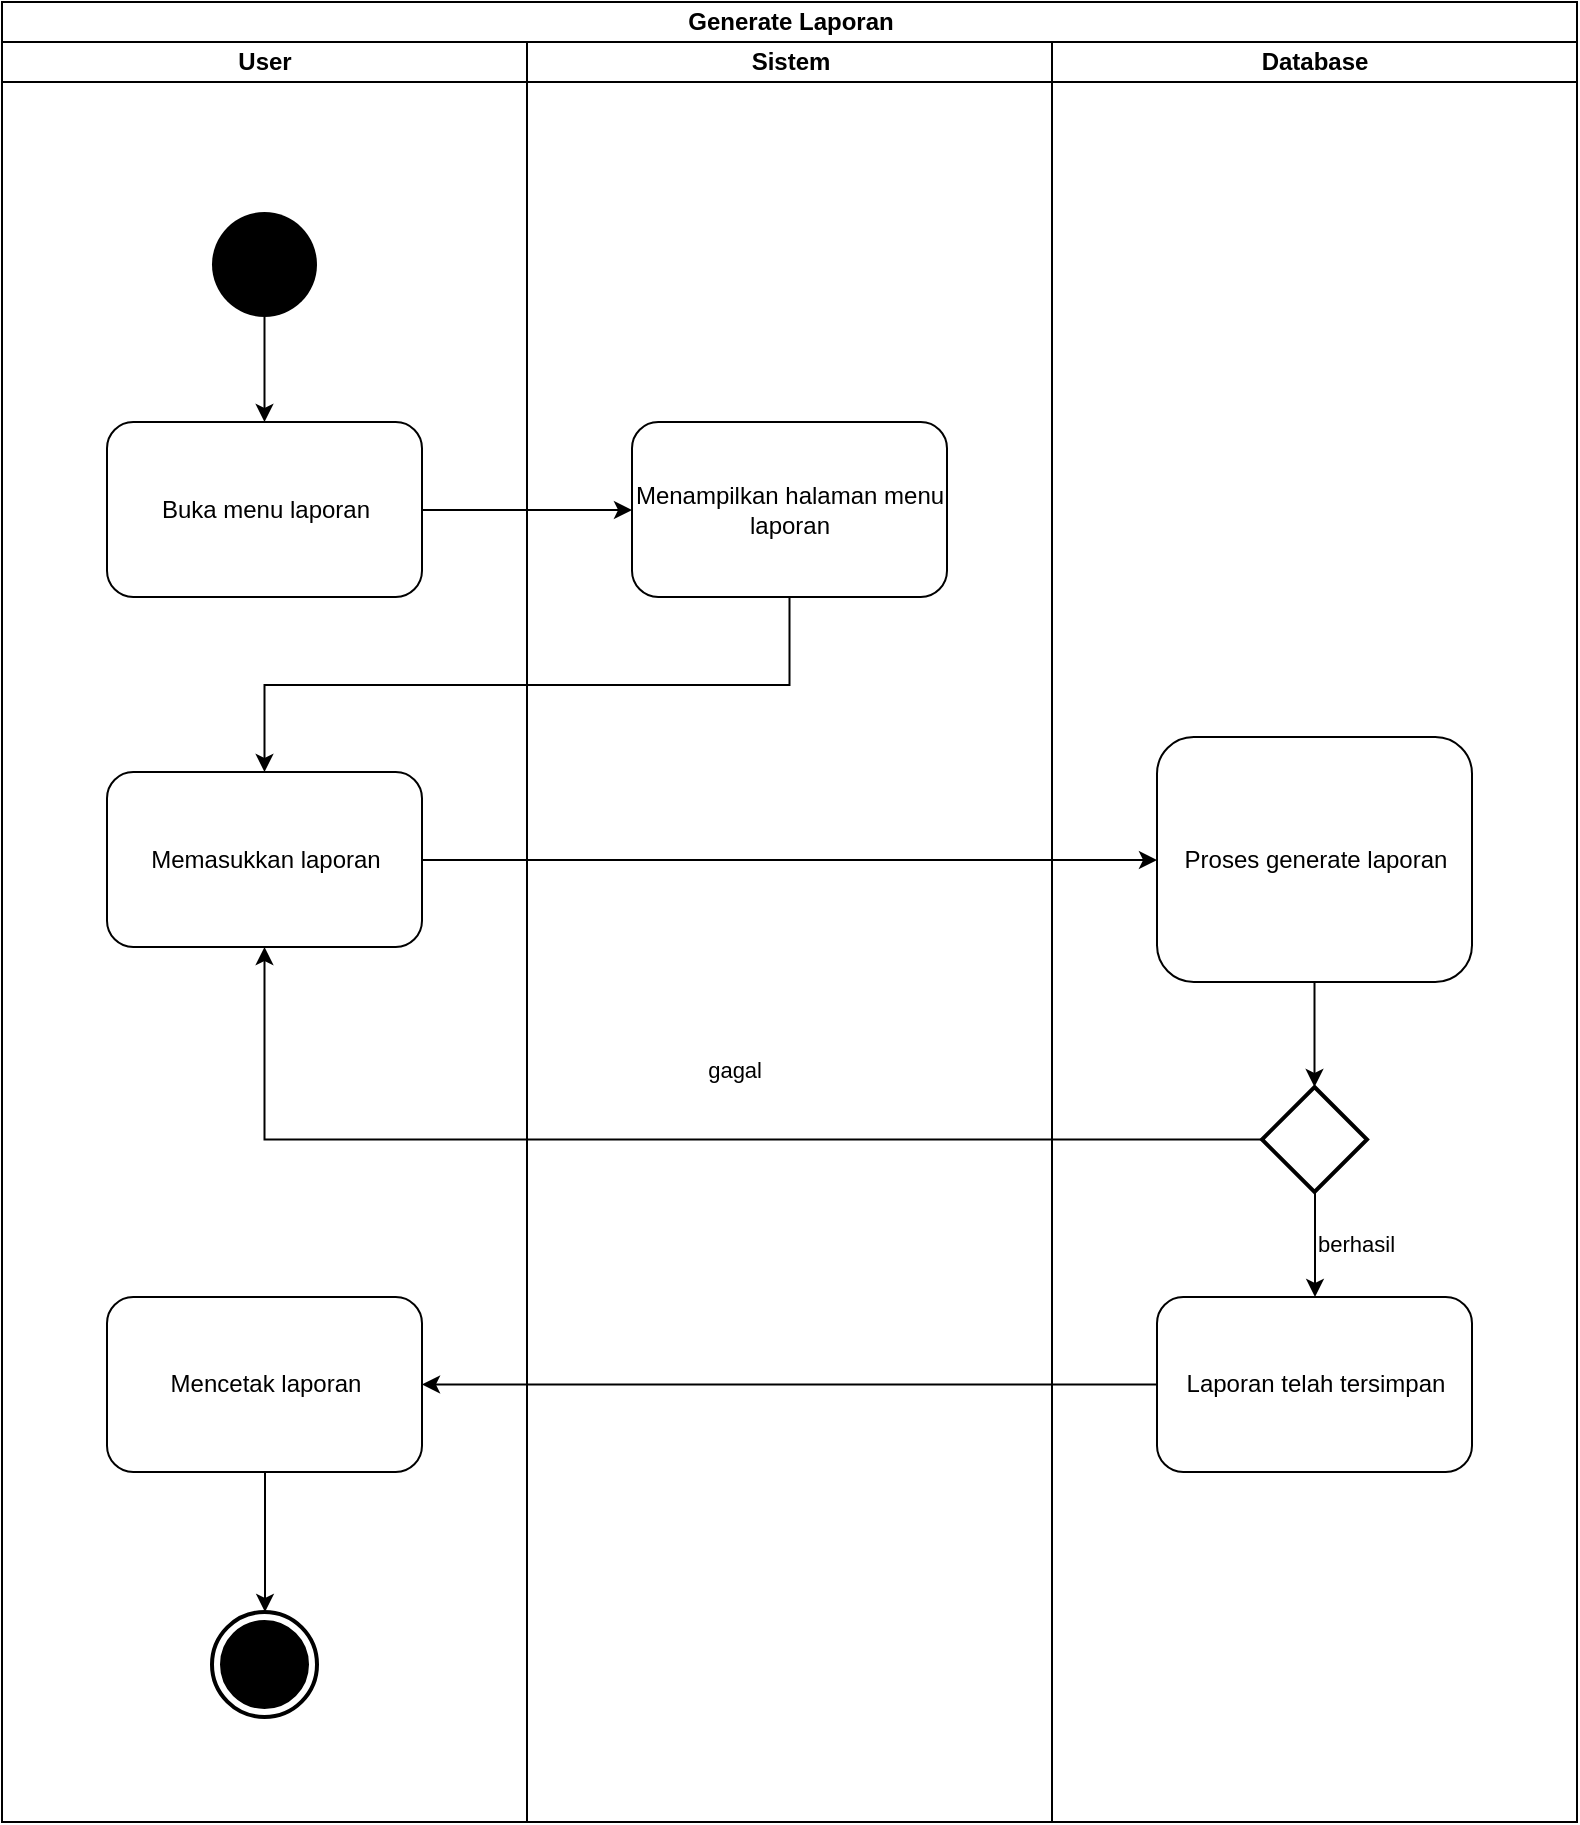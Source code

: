 <mxfile version="13.9.9" type="device"><diagram name="generate_laporan" id="bRP9rtdaFt0dP2A9RbmG"><mxGraphModel dx="1220" dy="723" grid="1" gridSize="10" guides="1" tooltips="1" connect="1" arrows="1" fold="1" page="1" pageScale="1" pageWidth="827" pageHeight="1169" math="0" shadow="0"><root><mxCell id="fbPJilrqepxwMixzSh62-0"/><mxCell id="fbPJilrqepxwMixzSh62-1" parent="fbPJilrqepxwMixzSh62-0"/><mxCell id="t1-YHFKU7J8ODSGR--Cw-0" value="" style="group" parent="fbPJilrqepxwMixzSh62-1" vertex="1" connectable="0"><mxGeometry x="20" y="130" width="787.5" height="910" as="geometry"/></mxCell><mxCell id="a2z3yn7Ivy1G-JA--54I-44" value="Generate Laporan" style="swimlane;html=1;childLayout=stackLayout;resizeParent=1;resizeParentMax=0;startSize=20;container=0;" parent="t1-YHFKU7J8ODSGR--Cw-0" vertex="1"><mxGeometry width="787.5" height="910" as="geometry"/></mxCell><mxCell id="a2z3yn7Ivy1G-JA--54I-45" value="User" style="swimlane;html=1;startSize=20;container=0;" parent="t1-YHFKU7J8ODSGR--Cw-0" vertex="1"><mxGeometry y="20" width="262.5" height="890" as="geometry"/></mxCell><mxCell id="a2z3yn7Ivy1G-JA--54I-53" value="Sistem" style="swimlane;html=1;startSize=20;container=0;" parent="t1-YHFKU7J8ODSGR--Cw-0" vertex="1"><mxGeometry x="262.5" y="20" width="262.5" height="890" as="geometry"/></mxCell><mxCell id="a2z3yn7Ivy1G-JA--54I-55" value="Database" style="swimlane;html=1;startSize=20;container=0;" parent="t1-YHFKU7J8ODSGR--Cw-0" vertex="1"><mxGeometry x="525" y="20" width="262.5" height="890" as="geometry"/></mxCell><mxCell id="a2z3yn7Ivy1G-JA--54I-47" value="" style="ellipse;fillColor=#000000;strokeColor=none;container=0;" parent="t1-YHFKU7J8ODSGR--Cw-0" vertex="1"><mxGeometry x="105" y="105" width="52.5" height="52.5" as="geometry"/></mxCell><mxCell id="a2z3yn7Ivy1G-JA--54I-48" value="Buka menu laporan" style="shape=rect;html=1;rounded=1;whiteSpace=wrap;align=center;container=0;" parent="t1-YHFKU7J8ODSGR--Cw-0" vertex="1"><mxGeometry x="52.5" y="210" width="157.5" height="87.5" as="geometry"/></mxCell><mxCell id="a2z3yn7Ivy1G-JA--54I-46" style="edgeStyle=elbowEdgeStyle;rounded=0;orthogonalLoop=1;jettySize=auto;elbow=vertical;html=1;entryX=0.5;entryY=0;entryDx=0;entryDy=0;shadow=0;align=center;" parent="t1-YHFKU7J8ODSGR--Cw-0" source="a2z3yn7Ivy1G-JA--54I-47" target="a2z3yn7Ivy1G-JA--54I-48" edge="1"><mxGeometry y="35" as="geometry"/></mxCell><mxCell id="a2z3yn7Ivy1G-JA--54I-49" value="Memasukkan laporan" style="shape=rect;html=1;rounded=1;whiteSpace=wrap;align=center;container=0;" parent="t1-YHFKU7J8ODSGR--Cw-0" vertex="1"><mxGeometry x="52.5" y="385" width="157.5" height="87.5" as="geometry"/></mxCell><mxCell id="a2z3yn7Ivy1G-JA--54I-51" value="Mencetak laporan" style="shape=rect;html=1;rounded=1;whiteSpace=wrap;align=center;container=0;" parent="t1-YHFKU7J8ODSGR--Cw-0" vertex="1"><mxGeometry x="52.5" y="647.5" width="157.5" height="87.5" as="geometry"/></mxCell><mxCell id="a2z3yn7Ivy1G-JA--54I-52" value="" style="html=1;shape=mxgraph.sysml.actFinal;strokeWidth=2;verticalLabelPosition=bottom;verticalAlignment=top;glass=1;container=0;" parent="t1-YHFKU7J8ODSGR--Cw-0" vertex="1"><mxGeometry x="105" y="805" width="52.5" height="52.5" as="geometry"/></mxCell><mxCell id="a2z3yn7Ivy1G-JA--54I-50" style="edgeStyle=elbowEdgeStyle;rounded=0;orthogonalLoop=1;jettySize=auto;html=1;entryX=0.5;entryY=0;entryDx=0;entryDy=0;entryPerimeter=0;shadow=0;align=center;" parent="t1-YHFKU7J8ODSGR--Cw-0" source="a2z3yn7Ivy1G-JA--54I-51" target="a2z3yn7Ivy1G-JA--54I-52" edge="1"><mxGeometry y="35" as="geometry"/></mxCell><mxCell id="a2z3yn7Ivy1G-JA--54I-54" value="Menampilkan halaman menu laporan" style="shape=rect;html=1;rounded=1;whiteSpace=wrap;align=center;container=0;" parent="t1-YHFKU7J8ODSGR--Cw-0" vertex="1"><mxGeometry x="315" y="210" width="157.5" height="87.5" as="geometry"/></mxCell><mxCell id="a2z3yn7Ivy1G-JA--54I-61" style="edgeStyle=elbowEdgeStyle;rounded=0;orthogonalLoop=1;jettySize=auto;elbow=vertical;html=1;entryX=0;entryY=0.5;entryDx=0;entryDy=0;shadow=0;align=center;" parent="t1-YHFKU7J8ODSGR--Cw-0" source="a2z3yn7Ivy1G-JA--54I-48" target="a2z3yn7Ivy1G-JA--54I-54" edge="1"><mxGeometry as="geometry"/></mxCell><mxCell id="a2z3yn7Ivy1G-JA--54I-62" style="edgeStyle=elbowEdgeStyle;rounded=0;orthogonalLoop=1;jettySize=auto;elbow=vertical;html=1;entryX=0.5;entryY=0;entryDx=0;entryDy=0;shadow=0;align=center;" parent="t1-YHFKU7J8ODSGR--Cw-0" source="a2z3yn7Ivy1G-JA--54I-54" target="a2z3yn7Ivy1G-JA--54I-49" edge="1"><mxGeometry as="geometry"/></mxCell><mxCell id="a2z3yn7Ivy1G-JA--54I-57" value="Proses generate laporan" style="shape=rect;html=1;rounded=1;whiteSpace=wrap;align=center;container=0;" parent="t1-YHFKU7J8ODSGR--Cw-0" vertex="1"><mxGeometry x="577.5" y="367.5" width="157.5" height="122.5" as="geometry"/></mxCell><mxCell id="a2z3yn7Ivy1G-JA--54I-63" style="edgeStyle=elbowEdgeStyle;rounded=0;orthogonalLoop=1;jettySize=auto;elbow=vertical;html=1;entryX=0;entryY=0.5;entryDx=0;entryDy=0;shadow=0;align=center;" parent="t1-YHFKU7J8ODSGR--Cw-0" source="a2z3yn7Ivy1G-JA--54I-49" target="a2z3yn7Ivy1G-JA--54I-57" edge="1"><mxGeometry as="geometry"/></mxCell><mxCell id="a2z3yn7Ivy1G-JA--54I-59" value="" style="strokeWidth=2;html=1;shape=mxgraph.flowchart.decision;whiteSpace=wrap;glass=1;container=0;" parent="t1-YHFKU7J8ODSGR--Cw-0" vertex="1"><mxGeometry x="630" y="542.5" width="52.5" height="52.5" as="geometry"/></mxCell><mxCell id="a2z3yn7Ivy1G-JA--54I-64" value="gagal" style="edgeStyle=elbowEdgeStyle;rounded=0;orthogonalLoop=1;jettySize=auto;html=1;entryX=0.5;entryY=1;entryDx=0;entryDy=0;shadow=0;align=right;exitX=0;exitY=0.5;exitDx=0;exitDy=0;exitPerimeter=0;verticalAlign=top;" parent="t1-YHFKU7J8ODSGR--Cw-0" source="a2z3yn7Ivy1G-JA--54I-59" target="a2z3yn7Ivy1G-JA--54I-49" edge="1"><mxGeometry as="geometry"><Array as="points"><mxPoint x="131.25" y="542.5"/></Array></mxGeometry></mxCell><mxCell id="a2z3yn7Ivy1G-JA--54I-56" style="edgeStyle=elbowEdgeStyle;rounded=0;orthogonalLoop=1;jettySize=auto;elbow=vertical;html=1;entryX=0.5;entryY=0;entryDx=0;entryDy=0;entryPerimeter=0;shadow=0;align=center;" parent="t1-YHFKU7J8ODSGR--Cw-0" source="a2z3yn7Ivy1G-JA--54I-57" target="a2z3yn7Ivy1G-JA--54I-59" edge="1"><mxGeometry x="525" y="35" as="geometry"/></mxCell><mxCell id="a2z3yn7Ivy1G-JA--54I-60" value="Laporan telah tersimpan" style="shape=rect;html=1;rounded=1;whiteSpace=wrap;align=center;container=0;" parent="t1-YHFKU7J8ODSGR--Cw-0" vertex="1"><mxGeometry x="577.5" y="647.5" width="157.5" height="87.5" as="geometry"/></mxCell><mxCell id="a2z3yn7Ivy1G-JA--54I-65" style="edgeStyle=elbowEdgeStyle;rounded=0;orthogonalLoop=1;jettySize=auto;html=1;entryX=1;entryY=0.5;entryDx=0;entryDy=0;shadow=0;align=center;" parent="t1-YHFKU7J8ODSGR--Cw-0" source="a2z3yn7Ivy1G-JA--54I-60" target="a2z3yn7Ivy1G-JA--54I-51" edge="1"><mxGeometry as="geometry"/></mxCell><mxCell id="a2z3yn7Ivy1G-JA--54I-58" value="berhasil" style="edgeStyle=elbowEdgeStyle;rounded=0;orthogonalLoop=1;jettySize=auto;html=1;entryX=0.5;entryY=0;entryDx=0;entryDy=0;shadow=0;align=left;" parent="t1-YHFKU7J8ODSGR--Cw-0" source="a2z3yn7Ivy1G-JA--54I-59" target="a2z3yn7Ivy1G-JA--54I-60" edge="1"><mxGeometry x="525" y="35" as="geometry"/></mxCell></root></mxGraphModel></diagram></mxfile>